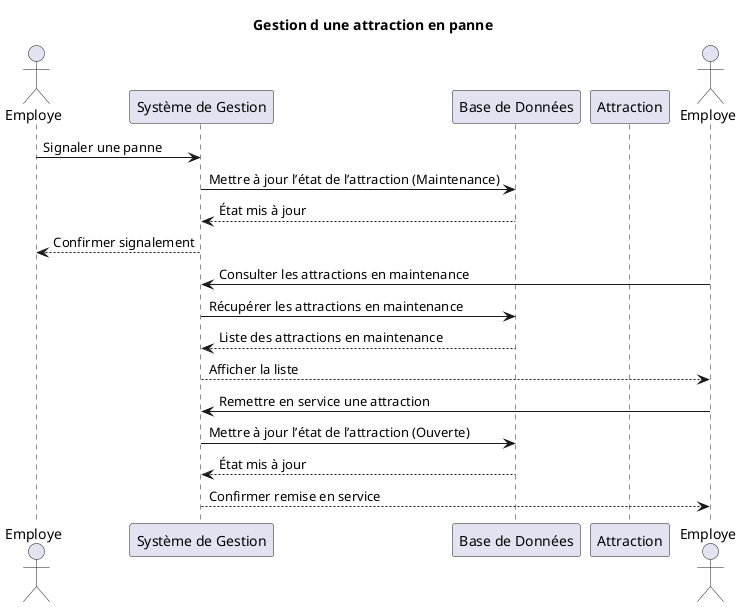 @startuml name
title Gestion d une attraction en panne

actor Employe as Operateur
participant "Système de Gestion" as System
participant "Base de Données" as Database
participant "Attraction"

Operateur -> System: Signaler une panne
System -> Database: Mettre à jour l’état de l’attraction (Maintenance)
Database --> System: État mis à jour
System --> Operateur: Confirmer signalement

actor Employe as Maintenance
Maintenance -> System: Consulter les attractions en maintenance
System -> Database: Récupérer les attractions en maintenance
Database --> System: Liste des attractions en maintenance
System --> Maintenance: Afficher la liste

Maintenance -> System: Remettre en service une attraction
System -> Database: Mettre à jour l’état de l’attraction (Ouverte)
Database --> System: État mis à jour
System --> Maintenance: Confirmer remise en service
@enduml
